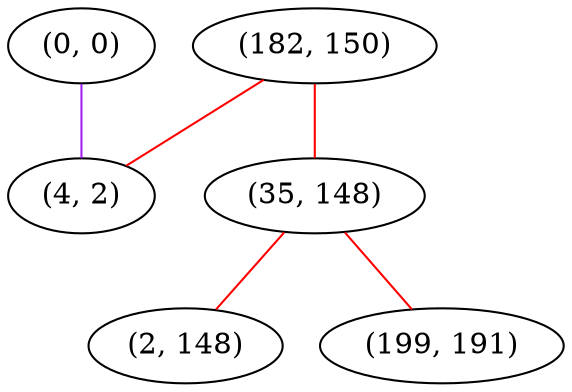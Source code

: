 graph "" {
"(0, 0)";
"(182, 150)";
"(35, 148)";
"(2, 148)";
"(199, 191)";
"(4, 2)";
"(0, 0)" -- "(4, 2)"  [color=purple, key=0, weight=4];
"(182, 150)" -- "(4, 2)"  [color=red, key=0, weight=1];
"(182, 150)" -- "(35, 148)"  [color=red, key=0, weight=1];
"(35, 148)" -- "(2, 148)"  [color=red, key=0, weight=1];
"(35, 148)" -- "(199, 191)"  [color=red, key=0, weight=1];
}
